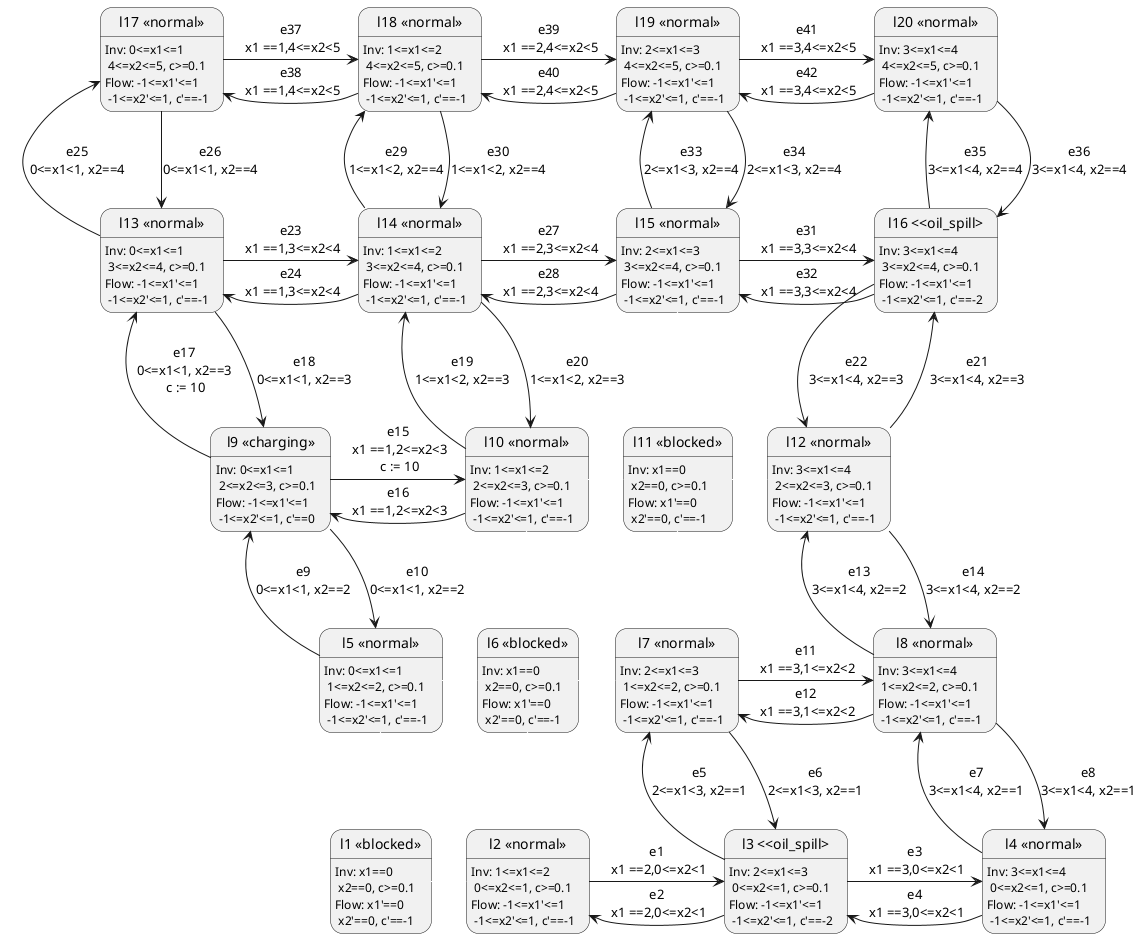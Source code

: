 @startuml model_38.puml
skinparam state {
  BackgroundColor<<normal>> White
  BackgroundColor<<barrier>> Red
  BackgroundColor<<oil_spill>> Yellow
  BackgroundColor<<charging>> Green
}

state "l1 <<blocked>>" as loc1:Inv: x1==0 \n x2==0, c>=0.1\nFlow: x1'==0 \n x2'==0, c'==-1
state "l2 <<normal>>" as loc2:Inv: 1<=x1<=2\n 0<=x2<=1, c>=0.1\nFlow: -1<=x1'<=1 \n -1<=x2'<=1, c'==-1
state "l3 <<oil_spill>" as loc3:Inv: 2<=x1<=3\n 0<=x2<=1, c>=0.1\nFlow: -1<=x1'<=1 \n -1<=x2'<=1, c'==-2
state "l4 <<normal>>" as loc4:Inv: 3<=x1<=4\n 0<=x2<=1, c>=0.1\nFlow: -1<=x1'<=1 \n -1<=x2'<=1, c'==-1
state "l5 <<normal>>" as loc5:Inv: 0<=x1<=1\n 1<=x2<=2, c>=0.1\nFlow: -1<=x1'<=1 \n -1<=x2'<=1, c'==-1
state "l6 <<blocked>>" as loc6:Inv: x1==0 \n x2==0, c>=0.1\nFlow: x1'==0 \n x2'==0, c'==-1
state "l7 <<normal>>" as loc7:Inv: 2<=x1<=3\n 1<=x2<=2, c>=0.1\nFlow: -1<=x1'<=1 \n -1<=x2'<=1, c'==-1
state "l8 <<normal>>" as loc8:Inv: 3<=x1<=4\n 1<=x2<=2, c>=0.1\nFlow: -1<=x1'<=1 \n -1<=x2'<=1, c'==-1
state "l9 <<charging>>" as loc9:Inv: 0<=x1<=1\n 2<=x2<=3, c>=0.1\nFlow: -1<=x1'<=1 \n -1<=x2'<=1, c'==0
state "l10 <<normal>>" as loc10:Inv: 1<=x1<=2\n 2<=x2<=3, c>=0.1\nFlow: -1<=x1'<=1 \n -1<=x2'<=1, c'==-1
state "l11 <<blocked>>" as loc11:Inv: x1==0 \n x2==0, c>=0.1\nFlow: x1'==0 \n x2'==0, c'==-1
state "l12 <<normal>>" as loc12:Inv: 3<=x1<=4\n 2<=x2<=3, c>=0.1\nFlow: -1<=x1'<=1 \n -1<=x2'<=1, c'==-1
state "l13 <<normal>>" as loc13:Inv: 0<=x1<=1\n 3<=x2<=4, c>=0.1\nFlow: -1<=x1'<=1 \n -1<=x2'<=1, c'==-1
state "l14 <<normal>>" as loc14:Inv: 1<=x1<=2\n 3<=x2<=4, c>=0.1\nFlow: -1<=x1'<=1 \n -1<=x2'<=1, c'==-1
state "l15 <<normal>>" as loc15:Inv: 2<=x1<=3\n 3<=x2<=4, c>=0.1\nFlow: -1<=x1'<=1 \n -1<=x2'<=1, c'==-1
state "l16 <<oil_spill>" as loc16:Inv: 3<=x1<=4\n 3<=x2<=4, c>=0.1\nFlow: -1<=x1'<=1 \n -1<=x2'<=1, c'==-2
state "l17 <<normal>>" as loc17:Inv: 0<=x1<=1\n 4<=x2<=5, c>=0.1\nFlow: -1<=x1'<=1 \n -1<=x2'<=1, c'==-1
state "l18 <<normal>>" as loc18:Inv: 1<=x1<=2\n 4<=x2<=5, c>=0.1\nFlow: -1<=x1'<=1 \n -1<=x2'<=1, c'==-1
state "l19 <<normal>>" as loc19:Inv: 2<=x1<=3\n 4<=x2<=5, c>=0.1\nFlow: -1<=x1'<=1 \n -1<=x2'<=1, c'==-1
state "l20 <<normal>>" as loc20:Inv: 3<=x1<=4\n 4<=x2<=5, c>=0.1\nFlow: -1<=x1'<=1 \n -1<=x2'<=1, c'==-1

loc1-right[#white]->loc2
loc1-up[#white]->loc5
loc2 -right-> loc3: e1\n x1 ==2,0<=x2<1
loc3 -left-> loc2: e2\n x1 ==2,0<=x2<1
loc2-up[#white]->loc6
loc3 -right-> loc4: e3\n x1 ==3,0<=x2<1
loc4 -left-> loc3: e4\n x1 ==3,0<=x2<1
loc3 -up-> loc7: e5\n2<=x1<3, x2==1
loc7 -down-> loc3: e6\n2<=x1<3, x2==1
loc4 -up-> loc8: e7\n3<=x1<4, x2==1
loc8 -down-> loc4: e8\n3<=x1<4, x2==1
loc5-right[#white]->loc6
loc5 -up-> loc9: e9\n0<=x1<1, x2==2
loc9 -down-> loc5: e10\n0<=x1<1, x2==2
loc6-right[#white]->loc7
loc6-up[#white]->loc10
loc7 -right-> loc8: e11\n x1 ==3,1<=x2<2
loc8 -left-> loc7: e12\n x1 ==3,1<=x2<2
loc7-up[#white]->loc11
loc8 -up-> loc12: e13\n3<=x1<4, x2==2
loc12 -down-> loc8: e14\n3<=x1<4, x2==2
loc9 -right-> loc10: e15\n x1 ==1,2<=x2<3\n c := 10
loc10 -left-> loc9: e16\n x1 ==1,2<=x2<3
loc9 -up-> loc13: e17\n0<=x1<1, x2==3\n c := 10
loc13 -down-> loc9: e18\n0<=x1<1, x2==3
loc10-right[#white]->loc11
loc10 -up-> loc14: e19\n1<=x1<2, x2==3
loc14 -down-> loc10: e20\n1<=x1<2, x2==3
loc11-right[#white]->loc12
loc11-up[#white]->loc15
loc12 -up-> loc16: e21\n3<=x1<4, x2==3
loc16 -down-> loc12: e22\n3<=x1<4, x2==3
loc13 -right-> loc14: e23\n x1 ==1,3<=x2<4
loc14 -left-> loc13: e24\n x1 ==1,3<=x2<4
loc13 -up-> loc17: e25\n0<=x1<1, x2==4
loc17 -down-> loc13: e26\n0<=x1<1, x2==4
loc14 -right-> loc15: e27\n x1 ==2,3<=x2<4
loc15 -left-> loc14: e28\n x1 ==2,3<=x2<4
loc14 -up-> loc18: e29\n1<=x1<2, x2==4
loc18 -down-> loc14: e30\n1<=x1<2, x2==4
loc15 -right-> loc16: e31\n x1 ==3,3<=x2<4
loc16 -left-> loc15: e32\n x1 ==3,3<=x2<4
loc15 -up-> loc19: e33\n2<=x1<3, x2==4
loc19 -down-> loc15: e34\n2<=x1<3, x2==4
loc16 -up-> loc20: e35\n3<=x1<4, x2==4
loc20 -down-> loc16: e36\n3<=x1<4, x2==4
loc17 -right-> loc18: e37\n x1 ==1,4<=x2<5
loc18 -left-> loc17: e38\n x1 ==1,4<=x2<5
loc18 -right-> loc19: e39\n x1 ==2,4<=x2<5
loc19 -left-> loc18: e40\n x1 ==2,4<=x2<5
loc19 -right-> loc20: e41\n x1 ==3,4<=x2<5
loc20 -left-> loc19: e42\n x1 ==3,4<=x2<5
@enduml
